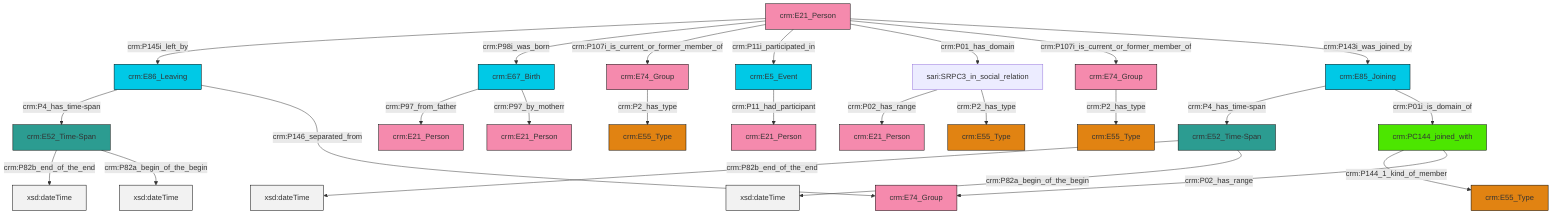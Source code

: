 graph TD
classDef Literal fill:#f2f2f2,stroke:#000000;
classDef CRM_Entity fill:#FFFFFF,stroke:#000000;
classDef Temporal_Entity fill:#00C9E6, stroke:#000000;
classDef Type fill:#E18312, stroke:#000000;
classDef Time-Span fill:#2C9C91, stroke:#000000;
classDef Appellation fill:#FFEB7F, stroke:#000000;
classDef Place fill:#008836, stroke:#000000;
classDef Persistent_Item fill:#B266B2, stroke:#000000;
classDef Conceptual_Object fill:#FFD700, stroke:#000000;
classDef Physical_Thing fill:#D2B48C, stroke:#000000;
classDef Actor fill:#f58aad, stroke:#000000;
classDef PC_Classes fill:#4ce600, stroke:#000000;
classDef Multi fill:#cccccc,stroke:#000000;

2["crm:E52_Time-Span"]:::Time-Span -->|crm:P82b_end_of_the_end| 3[xsd:dateTime]:::Literal
2["crm:E52_Time-Span"]:::Time-Span -->|crm:P82a_begin_of_the_begin| 4[xsd:dateTime]:::Literal
7["crm:E74_Group"]:::Actor -->|crm:P2_has_type| 8["crm:E55_Type"]:::Type
11["crm:PC144_joined_with"]:::PC_Classes -->|crm:P144_1_kind_of_member| 12["crm:E55_Type"]:::Type
5["crm:E86_Leaving"]:::Temporal_Entity -->|crm:P4_has_time-span| 13["crm:E52_Time-Span"]:::Time-Span
20["crm:E21_Person"]:::Actor -->|crm:P145i_left_by| 5["crm:E86_Leaving"]:::Temporal_Entity
16["sari:SRPC3_in_social_relation"]:::Default -->|crm:P02_has_range| 14["crm:E21_Person"]:::Actor
16["sari:SRPC3_in_social_relation"]:::Default -->|crm:P2_has_type| 29["crm:E55_Type"]:::Type
20["crm:E21_Person"]:::Actor -->|crm:P98i_was_born| 22["crm:E67_Birth"]:::Temporal_Entity
20["crm:E21_Person"]:::Actor -->|crm:P107i_is_current_or_former_member_of| 7["crm:E74_Group"]:::Actor
22["crm:E67_Birth"]:::Temporal_Entity -->|crm:P97_from_father| 34["crm:E21_Person"]:::Actor
20["crm:E21_Person"]:::Actor -->|crm:P11i_participated_in| 9["crm:E5_Event"]:::Temporal_Entity
13["crm:E52_Time-Span"]:::Time-Span -->|crm:P82b_end_of_the_end| 35[xsd:dateTime]:::Literal
13["crm:E52_Time-Span"]:::Time-Span -->|crm:P82a_begin_of_the_begin| 36[xsd:dateTime]:::Literal
9["crm:E5_Event"]:::Temporal_Entity -->|crm:P11_had_participant| 0["crm:E21_Person"]:::Actor
22["crm:E67_Birth"]:::Temporal_Entity -->|crm:P97_by_motherr| 39["crm:E21_Person"]:::Actor
37["crm:E85_Joining"]:::Temporal_Entity -->|crm:P4_has_time-span| 2["crm:E52_Time-Span"]:::Time-Span
5["crm:E86_Leaving"]:::Temporal_Entity -->|crm:P146_separated_from| 40["crm:E74_Group"]:::Actor
24["crm:E74_Group"]:::Actor -->|crm:P2_has_type| 26["crm:E55_Type"]:::Type
20["crm:E21_Person"]:::Actor -->|crm:P01_has_domain| 16["sari:SRPC3_in_social_relation"]:::Default
20["crm:E21_Person"]:::Actor -->|crm:P107i_is_current_or_former_member_of| 24["crm:E74_Group"]:::Actor
37["crm:E85_Joining"]:::Temporal_Entity -->|crm:P01i_is_domain_of| 11["crm:PC144_joined_with"]:::PC_Classes
11["crm:PC144_joined_with"]:::PC_Classes -->|crm:P02_has_range| 40["crm:E74_Group"]:::Actor
20["crm:E21_Person"]:::Actor -->|crm:P143i_was_joined_by| 37["crm:E85_Joining"]:::Temporal_Entity